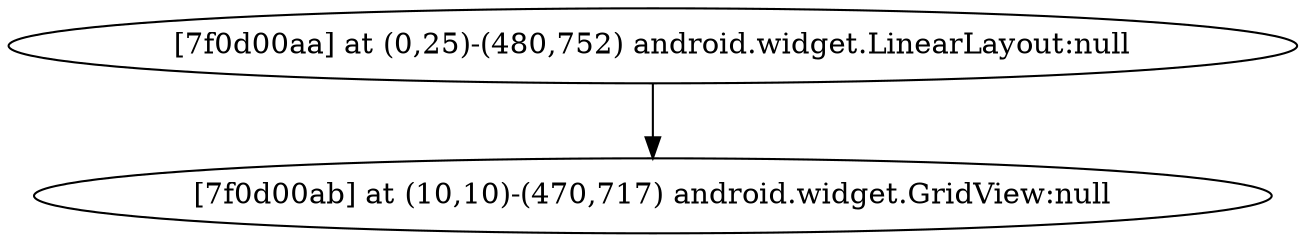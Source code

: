 strict digraph G {
  1 [ label="[7f0d00aa] at (0,25)-(480,752) android.widget.LinearLayout:null" ];
  2 [ label="[7f0d00ab] at (10,10)-(470,717) android.widget.GridView:null" ];
  1 -> 2;
}
